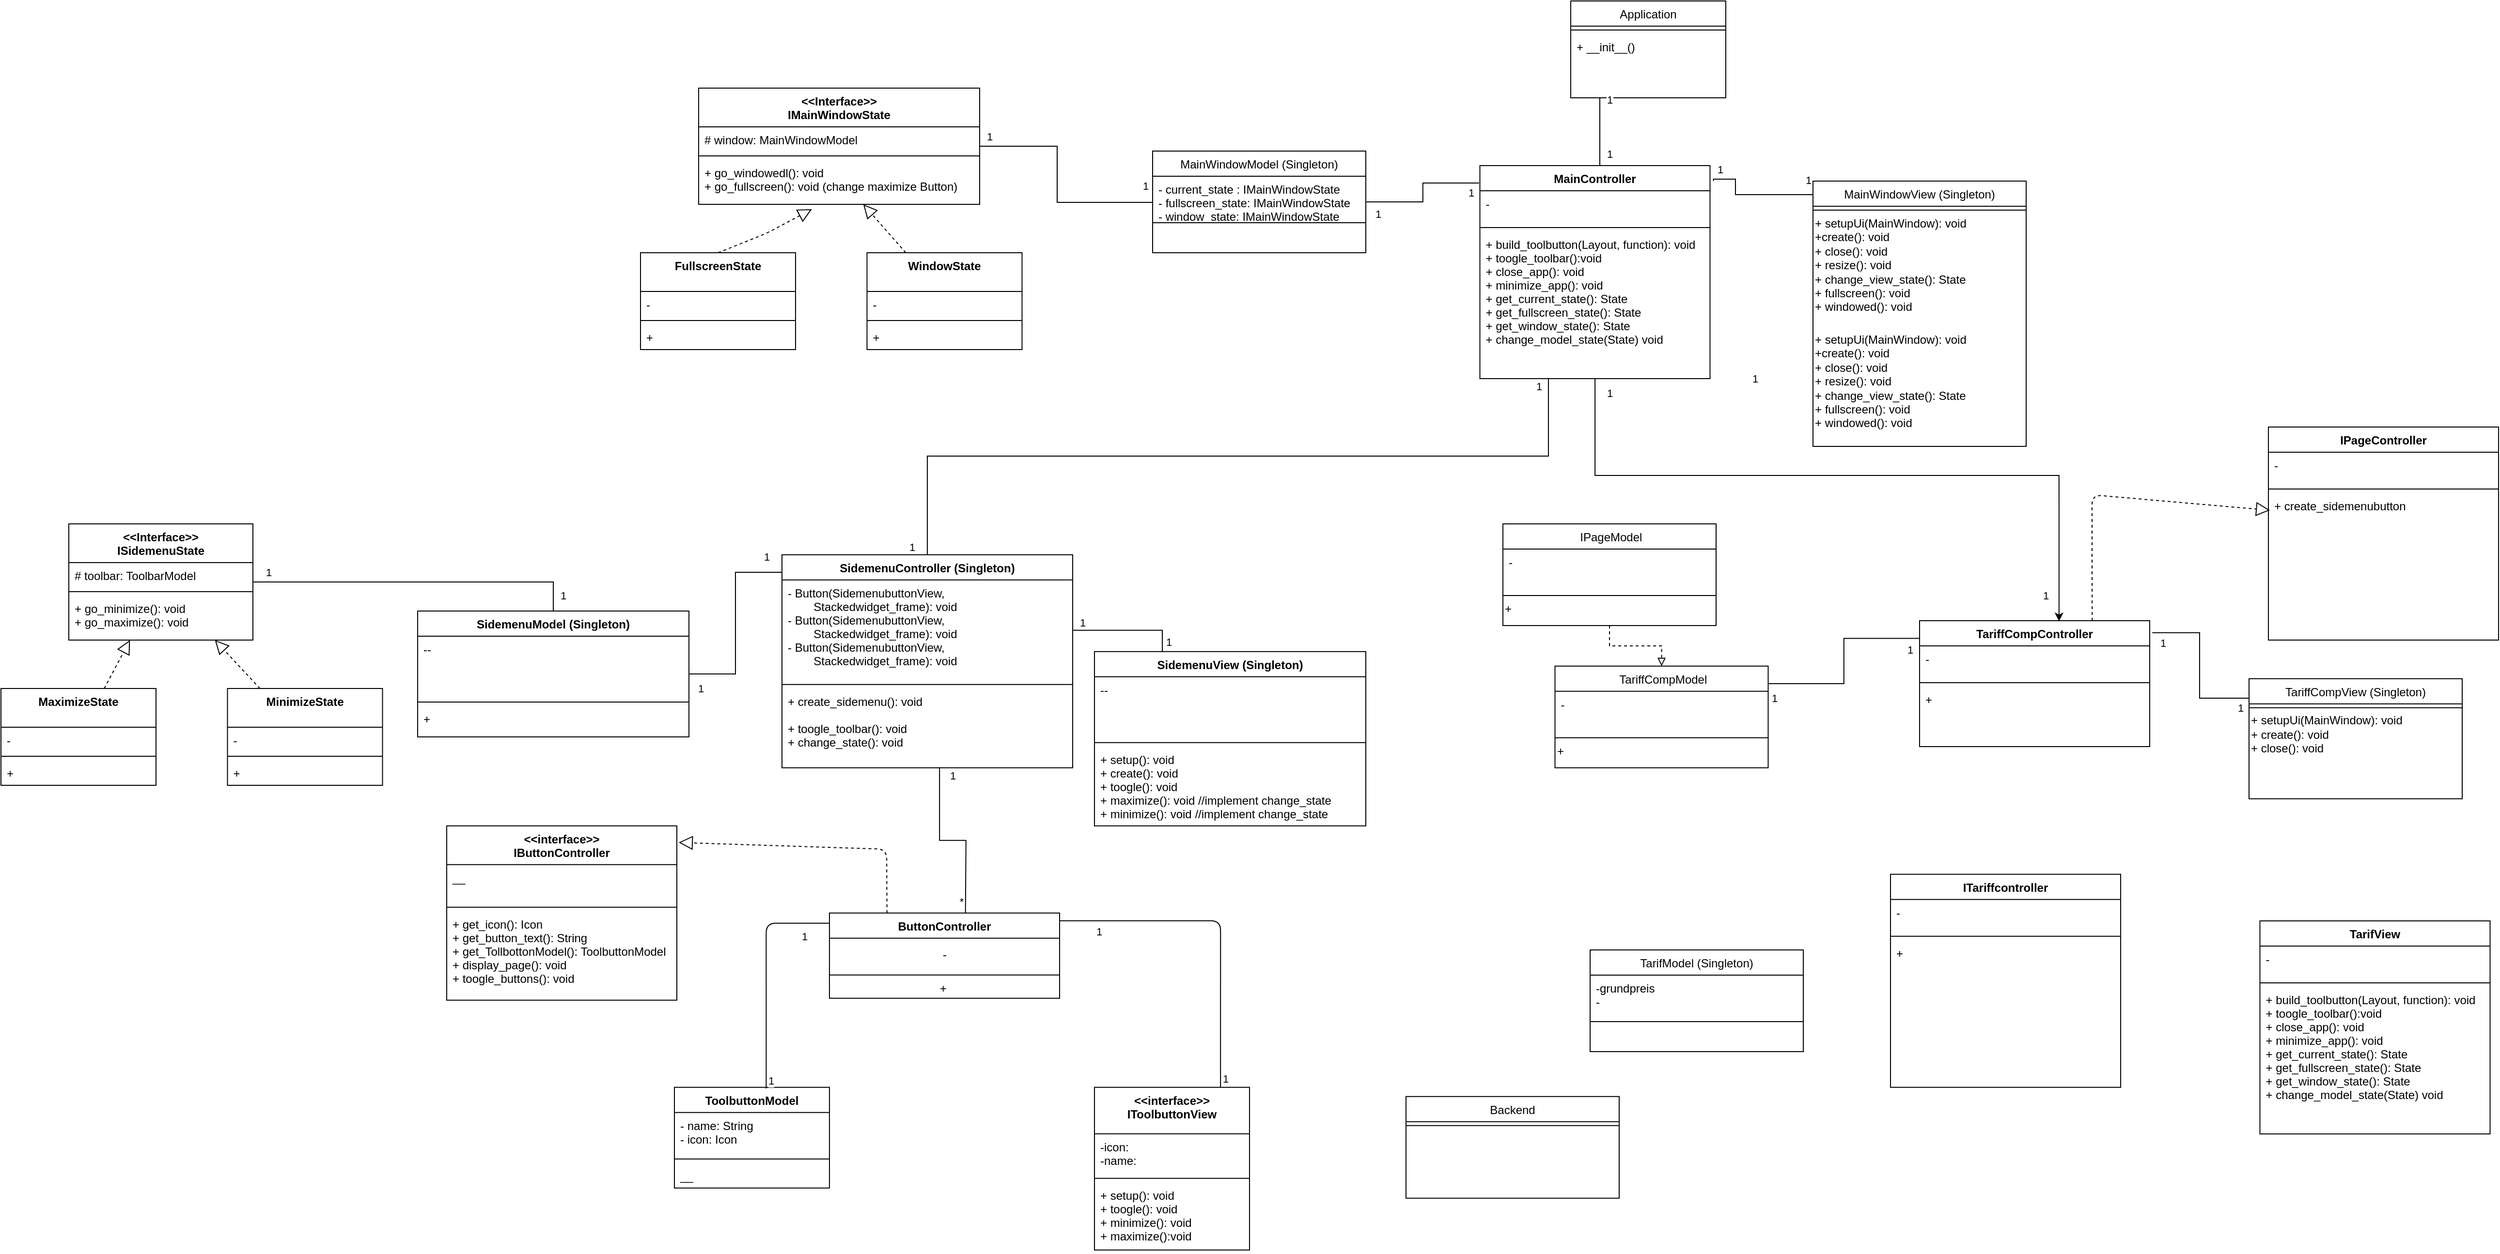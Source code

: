 <mxfile version="15.8.8" type="device"><diagram id="C5RBs43oDa-KdzZeNtuy" name="Page-1"><mxGraphModel dx="2635" dy="526" grid="1" gridSize="10" guides="1" tooltips="1" connect="1" arrows="1" fold="1" page="1" pageScale="1" pageWidth="827" pageHeight="1169" math="0" shadow="0"><root><mxCell id="WIyWlLk6GJQsqaUBKTNV-0"/><mxCell id="WIyWlLk6GJQsqaUBKTNV-1" parent="WIyWlLk6GJQsqaUBKTNV-0"/><mxCell id="zkfFHV4jXpPFQw0GAbJ--0" value="Application" style="swimlane;fontStyle=0;align=center;verticalAlign=top;childLayout=stackLayout;horizontal=1;startSize=26;horizontalStack=0;resizeParent=1;resizeLast=0;collapsible=1;marginBottom=0;rounded=0;shadow=0;strokeWidth=1;" parent="WIyWlLk6GJQsqaUBKTNV-1" vertex="1"><mxGeometry x="280" y="10" width="160" height="100" as="geometry"><mxRectangle x="230" y="140" width="160" height="26" as="alternateBounds"/></mxGeometry></mxCell><mxCell id="zkfFHV4jXpPFQw0GAbJ--4" value="" style="line;html=1;strokeWidth=1;align=left;verticalAlign=middle;spacingTop=-1;spacingLeft=3;spacingRight=3;rotatable=0;labelPosition=right;points=[];portConstraint=eastwest;" parent="zkfFHV4jXpPFQw0GAbJ--0" vertex="1"><mxGeometry y="26" width="160" height="8" as="geometry"/></mxCell><mxCell id="zkfFHV4jXpPFQw0GAbJ--5" value="+ __init__()&#10;" style="text;align=left;verticalAlign=top;spacingLeft=4;spacingRight=4;overflow=hidden;rotatable=0;points=[[0,0.5],[1,0.5]];portConstraint=eastwest;" parent="zkfFHV4jXpPFQw0GAbJ--0" vertex="1"><mxGeometry y="34" width="160" height="66" as="geometry"/></mxCell><mxCell id="zkfFHV4jXpPFQw0GAbJ--17" value="MainWindowView (Singleton)" style="swimlane;fontStyle=0;align=center;verticalAlign=top;childLayout=stackLayout;horizontal=1;startSize=26;horizontalStack=0;resizeParent=1;resizeLast=0;collapsible=1;marginBottom=0;rounded=0;shadow=0;strokeWidth=1;" parent="WIyWlLk6GJQsqaUBKTNV-1" vertex="1"><mxGeometry x="530" y="196" width="220" height="274" as="geometry"><mxRectangle x="508" y="120" width="160" height="26" as="alternateBounds"/></mxGeometry></mxCell><mxCell id="AHmSFKqbJIY-U8-tehQ6-21" value="" style="line;strokeWidth=1;fillColor=none;align=left;verticalAlign=middle;spacingTop=-1;spacingLeft=3;spacingRight=3;rotatable=0;labelPosition=right;points=[];portConstraint=eastwest;" parent="zkfFHV4jXpPFQw0GAbJ--17" vertex="1"><mxGeometry y="26" width="220" height="8" as="geometry"/></mxCell><mxCell id="AHmSFKqbJIY-U8-tehQ6-22" value="&lt;span&gt;+ setupUi(MainWindow): void&lt;br&gt;&lt;/span&gt;+create(): void&lt;br style=&quot;padding: 0px ; margin: 0px&quot;&gt;&lt;span&gt;+ close(): void&lt;br&gt;&lt;/span&gt;+ resize(): void&lt;br&gt;+ change_view_state(): State&lt;br style=&quot;padding: 0px ; margin: 0px&quot;&gt;&lt;span&gt;+ fullscreen(): void&lt;/span&gt;&lt;br style=&quot;padding: 0px ; margin: 0px&quot;&gt;&lt;span&gt;+ windowed(): void&lt;/span&gt;&lt;span&gt;&lt;br&gt;&lt;/span&gt;&lt;span&gt;&amp;nbsp;&lt;/span&gt;&lt;span&gt;&lt;br&gt;&lt;/span&gt;" style="text;html=1;align=left;verticalAlign=middle;resizable=0;points=[];autosize=1;" parent="zkfFHV4jXpPFQw0GAbJ--17" vertex="1"><mxGeometry y="34" width="220" height="120" as="geometry"/></mxCell><mxCell id="JC3Dhfa72rqz0tzVWgrO-1" value="&lt;span&gt;+ setupUi(MainWindow): void&lt;br&gt;&lt;/span&gt;+create(): void&lt;br style=&quot;padding: 0px ; margin: 0px&quot;&gt;&lt;span&gt;+ close(): void&lt;br&gt;&lt;/span&gt;+ resize(): void&lt;br&gt;+ change_view_state(): State&lt;br style=&quot;padding: 0px ; margin: 0px&quot;&gt;&lt;span&gt;+ fullscreen(): void&lt;/span&gt;&lt;br style=&quot;padding: 0px ; margin: 0px&quot;&gt;&lt;span&gt;+ windowed(): void&lt;/span&gt;&lt;span&gt;&lt;br&gt;&lt;/span&gt;&lt;span&gt;&amp;nbsp;&lt;/span&gt;&lt;span&gt;&lt;br&gt;&lt;/span&gt;" style="text;html=1;align=left;verticalAlign=middle;resizable=0;points=[];autosize=1;" parent="zkfFHV4jXpPFQw0GAbJ--17" vertex="1"><mxGeometry y="154" width="220" height="120" as="geometry"/></mxCell><mxCell id="AHmSFKqbJIY-U8-tehQ6-0" value="&lt;&lt;interface&gt;&gt;&#10;IToolbuttonView" style="swimlane;fontStyle=1;align=center;verticalAlign=top;childLayout=stackLayout;horizontal=1;startSize=48;horizontalStack=0;resizeParent=1;resizeParentMax=0;resizeLast=0;collapsible=1;marginBottom=0;" parent="WIyWlLk6GJQsqaUBKTNV-1" vertex="1"><mxGeometry x="-211.5" y="1131.92" width="160" height="168" as="geometry"/></mxCell><mxCell id="AHmSFKqbJIY-U8-tehQ6-1" value="-icon:&#10;-name:&#10;" style="text;strokeColor=none;fillColor=none;align=left;verticalAlign=top;spacingLeft=4;spacingRight=4;overflow=hidden;rotatable=0;points=[[0,0.5],[1,0.5]];portConstraint=eastwest;" parent="AHmSFKqbJIY-U8-tehQ6-0" vertex="1"><mxGeometry y="48" width="160" height="42" as="geometry"/></mxCell><mxCell id="AHmSFKqbJIY-U8-tehQ6-2" value="" style="line;strokeWidth=1;fillColor=none;align=left;verticalAlign=middle;spacingTop=-1;spacingLeft=3;spacingRight=3;rotatable=0;labelPosition=right;points=[];portConstraint=eastwest;" parent="AHmSFKqbJIY-U8-tehQ6-0" vertex="1"><mxGeometry y="90" width="160" height="8" as="geometry"/></mxCell><mxCell id="AHmSFKqbJIY-U8-tehQ6-3" value="+ setup(): void&#10;+ toogle(): void&#10;+ minimize(): void&#10;+ maximize():void" style="text;strokeColor=none;fillColor=none;align=left;verticalAlign=top;spacingLeft=4;spacingRight=4;overflow=hidden;rotatable=0;points=[[0,0.5],[1,0.5]];portConstraint=eastwest;" parent="AHmSFKqbJIY-U8-tehQ6-0" vertex="1"><mxGeometry y="98" width="160" height="70" as="geometry"/></mxCell><mxCell id="AHmSFKqbJIY-U8-tehQ6-7" value="ToolbuttonModel" style="swimlane;fontStyle=1;align=center;verticalAlign=top;childLayout=stackLayout;horizontal=1;startSize=26;horizontalStack=0;resizeParent=1;resizeParentMax=0;resizeLast=0;collapsible=1;marginBottom=0;" parent="WIyWlLk6GJQsqaUBKTNV-1" vertex="1"><mxGeometry x="-645" y="1131.92" width="160" height="104" as="geometry"/></mxCell><mxCell id="AHmSFKqbJIY-U8-tehQ6-8" value="- name: String&#10;- icon: Icon" style="text;strokeColor=none;fillColor=none;align=left;verticalAlign=top;spacingLeft=4;spacingRight=4;overflow=hidden;rotatable=0;points=[[0,0.5],[1,0.5]];portConstraint=eastwest;" parent="AHmSFKqbJIY-U8-tehQ6-7" vertex="1"><mxGeometry y="26" width="160" height="44" as="geometry"/></mxCell><mxCell id="AHmSFKqbJIY-U8-tehQ6-9" value="" style="line;strokeWidth=1;fillColor=none;align=left;verticalAlign=middle;spacingTop=-1;spacingLeft=3;spacingRight=3;rotatable=0;labelPosition=right;points=[];portConstraint=eastwest;" parent="AHmSFKqbJIY-U8-tehQ6-7" vertex="1"><mxGeometry y="70" width="160" height="8" as="geometry"/></mxCell><mxCell id="AHmSFKqbJIY-U8-tehQ6-10" value="__" style="text;strokeColor=none;fillColor=none;align=left;verticalAlign=top;spacingLeft=4;spacingRight=4;overflow=hidden;rotatable=0;points=[[0,0.5],[1,0.5]];portConstraint=eastwest;" parent="AHmSFKqbJIY-U8-tehQ6-7" vertex="1"><mxGeometry y="78" width="160" height="26" as="geometry"/></mxCell><mxCell id="veGrpkfACI4aYmlf4r9s-16" style="edgeStyle=orthogonalEdgeStyle;rounded=0;orthogonalLoop=1;jettySize=auto;html=1;endArrow=none;endFill=0;exitX=1.015;exitY=0.072;exitDx=0;exitDy=0;exitPerimeter=0;" parent="WIyWlLk6GJQsqaUBKTNV-1" source="AHmSFKqbJIY-U8-tehQ6-11" target="zkfFHV4jXpPFQw0GAbJ--17" edge="1"><mxGeometry relative="1" as="geometry"><Array as="points"><mxPoint x="450" y="194"/><mxPoint x="450" y="210"/></Array></mxGeometry></mxCell><mxCell id="veGrpkfACI4aYmlf4r9s-17" value="1" style="edgeLabel;html=1;align=center;verticalAlign=middle;resizable=0;points=[];" parent="veGrpkfACI4aYmlf4r9s-16" vertex="1" connectable="0"><mxGeometry x="-0.864" y="2" relative="1" as="geometry"><mxPoint y="-8" as="offset"/></mxGeometry></mxCell><mxCell id="veGrpkfACI4aYmlf4r9s-18" value="1" style="edgeLabel;html=1;align=center;verticalAlign=middle;resizable=0;points=[];" parent="veGrpkfACI4aYmlf4r9s-16" vertex="1" connectable="0"><mxGeometry x="0.907" y="1" relative="1" as="geometry"><mxPoint y="-14" as="offset"/></mxGeometry></mxCell><mxCell id="veGrpkfACI4aYmlf4r9s-19" style="edgeStyle=orthogonalEdgeStyle;rounded=0;orthogonalLoop=1;jettySize=auto;html=1;entryX=0.25;entryY=1;entryDx=0;entryDy=0;endArrow=none;endFill=0;" parent="WIyWlLk6GJQsqaUBKTNV-1" source="AHmSFKqbJIY-U8-tehQ6-11" target="zkfFHV4jXpPFQw0GAbJ--0" edge="1"><mxGeometry relative="1" as="geometry"><Array as="points"><mxPoint x="310" y="170"/><mxPoint x="310" y="170"/></Array></mxGeometry></mxCell><mxCell id="veGrpkfACI4aYmlf4r9s-20" value="1" style="edgeLabel;html=1;align=center;verticalAlign=middle;resizable=0;points=[];" parent="veGrpkfACI4aYmlf4r9s-19" vertex="1" connectable="0"><mxGeometry x="-0.692" y="-1" relative="1" as="geometry"><mxPoint x="9" as="offset"/></mxGeometry></mxCell><mxCell id="veGrpkfACI4aYmlf4r9s-21" value="1" style="edgeLabel;html=1;align=center;verticalAlign=middle;resizable=0;points=[];" parent="veGrpkfACI4aYmlf4r9s-19" vertex="1" connectable="0"><mxGeometry x="0.708" relative="1" as="geometry"><mxPoint x="10" as="offset"/></mxGeometry></mxCell><mxCell id="AHmSFKqbJIY-U8-tehQ6-11" value="MainController" style="swimlane;fontStyle=1;align=center;verticalAlign=top;childLayout=stackLayout;horizontal=1;startSize=26;horizontalStack=0;resizeParent=1;resizeParentMax=0;resizeLast=0;collapsible=1;marginBottom=0;" parent="WIyWlLk6GJQsqaUBKTNV-1" vertex="1"><mxGeometry x="186.25" y="180" width="237.5" height="220" as="geometry"/></mxCell><mxCell id="AHmSFKqbJIY-U8-tehQ6-12" value="-" style="text;strokeColor=none;fillColor=none;align=left;verticalAlign=top;spacingLeft=4;spacingRight=4;overflow=hidden;rotatable=0;points=[[0,0.5],[1,0.5]];portConstraint=eastwest;" parent="AHmSFKqbJIY-U8-tehQ6-11" vertex="1"><mxGeometry y="26" width="237.5" height="34" as="geometry"/></mxCell><mxCell id="AHmSFKqbJIY-U8-tehQ6-13" value="" style="line;strokeWidth=1;fillColor=none;align=left;verticalAlign=middle;spacingTop=-1;spacingLeft=3;spacingRight=3;rotatable=0;labelPosition=right;points=[];portConstraint=eastwest;" parent="AHmSFKqbJIY-U8-tehQ6-11" vertex="1"><mxGeometry y="60" width="237.5" height="8" as="geometry"/></mxCell><mxCell id="AHmSFKqbJIY-U8-tehQ6-14" value="+ build_toolbutton(Layout, function): void&#10;+ toogle_toolbar():void&#10;+ close_app(): void&#10;+ minimize_app(): void&#10;+ get_current_state(): State&#10;+ get_fullscreen_state(): State&#10;+ get_window_state(): State&#10;+ change_model_state(State) void&#10;&#10;&#10;" style="text;strokeColor=none;fillColor=none;align=left;verticalAlign=top;spacingLeft=4;spacingRight=4;overflow=hidden;rotatable=0;points=[[0,0.5],[1,0.5]];portConstraint=eastwest;labelBackgroundColor=#ffffff;" parent="AHmSFKqbJIY-U8-tehQ6-11" vertex="1"><mxGeometry y="68" width="237.5" height="152" as="geometry"/></mxCell><mxCell id="veGrpkfACI4aYmlf4r9s-13" style="edgeStyle=orthogonalEdgeStyle;rounded=0;orthogonalLoop=1;jettySize=auto;html=1;endArrow=none;endFill=0;exitX=0.5;exitY=0;exitDx=0;exitDy=0;" parent="WIyWlLk6GJQsqaUBKTNV-1" source="WqvGB_f6O1uu-gj7ac-h-0" target="AHmSFKqbJIY-U8-tehQ6-11" edge="1"><mxGeometry relative="1" as="geometry"><mxPoint x="-310" y="398" as="sourcePoint"/><mxPoint x="240" y="361" as="targetPoint"/><Array as="points"><mxPoint x="-384" y="480"/><mxPoint x="257" y="480"/></Array></mxGeometry></mxCell><mxCell id="veGrpkfACI4aYmlf4r9s-14" value="1" style="edgeLabel;html=1;align=center;verticalAlign=middle;resizable=0;points=[];" parent="veGrpkfACI4aYmlf4r9s-13" vertex="1" connectable="0"><mxGeometry x="0.931" y="4" relative="1" as="geometry"><mxPoint x="-6" y="-20.32" as="offset"/></mxGeometry></mxCell><mxCell id="veGrpkfACI4aYmlf4r9s-15" value="1" style="edgeLabel;html=1;align=center;verticalAlign=middle;resizable=0;points=[];" parent="veGrpkfACI4aYmlf4r9s-13" vertex="1" connectable="0"><mxGeometry x="-0.925" y="3" relative="1" as="geometry"><mxPoint x="-13" y="22.56" as="offset"/></mxGeometry></mxCell><mxCell id="WqvGB_f6O1uu-gj7ac-h-0" value="SidemenuController (Singleton)" style="swimlane;fontStyle=1;align=center;verticalAlign=top;childLayout=stackLayout;horizontal=1;startSize=26;horizontalStack=0;resizeParent=1;resizeParentMax=0;resizeLast=0;collapsible=1;marginBottom=0;" parent="WIyWlLk6GJQsqaUBKTNV-1" vertex="1"><mxGeometry x="-534" y="581.92" width="300" height="220" as="geometry"/></mxCell><mxCell id="WqvGB_f6O1uu-gj7ac-h-1" value="- Button(SidemenubuttonView,&#10;        Stackedwidget_frame): void&#10;- Button(SidemenubuttonView,&#10;        Stackedwidget_frame): void&#10;- Button(SidemenubuttonView,&#10;        Stackedwidget_frame): void" style="text;strokeColor=none;fillColor=none;align=left;verticalAlign=top;spacingLeft=4;spacingRight=4;overflow=hidden;rotatable=0;points=[[0,0.5],[1,0.5]];portConstraint=eastwest;" parent="WqvGB_f6O1uu-gj7ac-h-0" vertex="1"><mxGeometry y="26" width="300" height="104" as="geometry"/></mxCell><mxCell id="WqvGB_f6O1uu-gj7ac-h-2" value="" style="line;strokeWidth=1;fillColor=none;align=left;verticalAlign=middle;spacingTop=-1;spacingLeft=3;spacingRight=3;rotatable=0;labelPosition=right;points=[];portConstraint=eastwest;" parent="WqvGB_f6O1uu-gj7ac-h-0" vertex="1"><mxGeometry y="130" width="300" height="8" as="geometry"/></mxCell><mxCell id="WqvGB_f6O1uu-gj7ac-h-3" value="+ create_sidemenu(): void&#10;&#10;+ toogle_toolbar(): void&#10;+ change_state(): void&#10;&#10;&#10;" style="text;strokeColor=none;fillColor=none;align=left;verticalAlign=top;spacingLeft=4;spacingRight=4;overflow=hidden;rotatable=0;points=[[0,0.5],[1,0.5]];portConstraint=eastwest;" parent="WqvGB_f6O1uu-gj7ac-h-0" vertex="1"><mxGeometry y="138" width="300" height="82" as="geometry"/></mxCell><mxCell id="WqvGB_f6O1uu-gj7ac-h-27" style="edgeStyle=orthogonalEdgeStyle;rounded=0;orthogonalLoop=1;jettySize=auto;html=1;entryX=0.542;entryY=0.993;entryDx=0;entryDy=0;entryPerimeter=0;endArrow=none;endFill=0;" parent="WIyWlLk6GJQsqaUBKTNV-1" target="WqvGB_f6O1uu-gj7ac-h-3" edge="1"><mxGeometry relative="1" as="geometry"><mxPoint x="-344.65" y="951.92" as="sourcePoint"/><mxPoint x="-348.0" y="761.92" as="targetPoint"/></mxGeometry></mxCell><mxCell id="veGrpkfACI4aYmlf4r9s-4" value="*" style="edgeLabel;html=1;align=center;verticalAlign=middle;resizable=0;points=[];" parent="WqvGB_f6O1uu-gj7ac-h-27" vertex="1" connectable="0"><mxGeometry x="-0.833" y="4" relative="1" as="geometry"><mxPoint x="-1" y="3" as="offset"/></mxGeometry></mxCell><mxCell id="veGrpkfACI4aYmlf4r9s-6" value="1" style="edgeLabel;html=1;align=center;verticalAlign=middle;resizable=0;points=[];" parent="WqvGB_f6O1uu-gj7ac-h-27" vertex="1" connectable="0"><mxGeometry x="0.929" relative="1" as="geometry"><mxPoint x="13" y="1.82" as="offset"/></mxGeometry></mxCell><mxCell id="WqvGB_f6O1uu-gj7ac-h-4" value="ButtonController" style="swimlane;fontStyle=1;align=center;verticalAlign=top;childLayout=stackLayout;horizontal=1;startSize=26;horizontalStack=0;resizeParent=1;resizeParentMax=0;resizeLast=0;collapsible=1;marginBottom=0;" parent="WIyWlLk6GJQsqaUBKTNV-1" vertex="1"><mxGeometry x="-485" y="951.92" width="237.5" height="88" as="geometry"/></mxCell><mxCell id="veGrpkfACI4aYmlf4r9s-9" value="-" style="text;html=1;strokeColor=none;fillColor=none;align=center;verticalAlign=middle;whiteSpace=wrap;rounded=0;" parent="WqvGB_f6O1uu-gj7ac-h-4" vertex="1"><mxGeometry y="26" width="237.5" height="34" as="geometry"/></mxCell><mxCell id="veGrpkfACI4aYmlf4r9s-8" value="" style="line;strokeWidth=1;fillColor=none;align=left;verticalAlign=middle;spacingTop=-1;spacingLeft=3;spacingRight=3;rotatable=0;labelPosition=right;points=[];portConstraint=eastwest;" parent="WqvGB_f6O1uu-gj7ac-h-4" vertex="1"><mxGeometry y="60" width="237.5" height="8" as="geometry"/></mxCell><mxCell id="veGrpkfACI4aYmlf4r9s-10" value="+&amp;nbsp;" style="text;html=1;strokeColor=none;fillColor=none;align=center;verticalAlign=middle;whiteSpace=wrap;rounded=0;" parent="WqvGB_f6O1uu-gj7ac-h-4" vertex="1"><mxGeometry y="68" width="237.5" height="20" as="geometry"/></mxCell><mxCell id="WqvGB_f6O1uu-gj7ac-h-9" value="" style="endArrow=none;endFill=0;html=1;edgeStyle=orthogonalEdgeStyle;align=left;verticalAlign=top;exitX=0.592;exitY=0.012;exitDx=0;exitDy=0;entryX=0.002;entryY=0.119;entryDx=0;entryDy=0;entryPerimeter=0;exitPerimeter=0;" parent="WIyWlLk6GJQsqaUBKTNV-1" source="AHmSFKqbJIY-U8-tehQ6-7" target="WqvGB_f6O1uu-gj7ac-h-4" edge="1"><mxGeometry x="-1" relative="1" as="geometry"><mxPoint x="-687.5" y="1096.92" as="sourcePoint"/><mxPoint x="-500" y="1090.92" as="targetPoint"/></mxGeometry></mxCell><mxCell id="WqvGB_f6O1uu-gj7ac-h-10" value="1" style="edgeLabel;resizable=0;html=1;align=left;verticalAlign=bottom;" parent="WqvGB_f6O1uu-gj7ac-h-9" connectable="0" vertex="1"><mxGeometry x="-1" relative="1" as="geometry"/></mxCell><mxCell id="WqvGB_f6O1uu-gj7ac-h-11" value="1" style="edgeLabel;html=1;align=center;verticalAlign=middle;resizable=0;points=[];" parent="WqvGB_f6O1uu-gj7ac-h-9" vertex="1" connectable="0"><mxGeometry x="0.404" y="-1" relative="1" as="geometry"><mxPoint x="37.93" y="8.75" as="offset"/></mxGeometry></mxCell><mxCell id="WqvGB_f6O1uu-gj7ac-h-13" value="" style="endArrow=none;endFill=0;html=1;edgeStyle=orthogonalEdgeStyle;align=left;verticalAlign=top;exitX=0.813;exitY=0;exitDx=0;exitDy=0;entryX=1.002;entryY=0.091;entryDx=0;entryDy=0;entryPerimeter=0;exitPerimeter=0;" parent="WIyWlLk6GJQsqaUBKTNV-1" source="AHmSFKqbJIY-U8-tehQ6-0" target="WqvGB_f6O1uu-gj7ac-h-4" edge="1"><mxGeometry x="-1" relative="1" as="geometry"><mxPoint x="-540.28" y="1188.952" as="sourcePoint"/><mxPoint x="-474.525" y="917.34" as="targetPoint"/></mxGeometry></mxCell><mxCell id="WqvGB_f6O1uu-gj7ac-h-14" value="1" style="edgeLabel;resizable=0;html=1;align=left;verticalAlign=bottom;" parent="WqvGB_f6O1uu-gj7ac-h-13" connectable="0" vertex="1"><mxGeometry x="-1" relative="1" as="geometry"/></mxCell><mxCell id="WqvGB_f6O1uu-gj7ac-h-15" value="1" style="edgeLabel;html=1;align=center;verticalAlign=middle;resizable=0;points=[];" parent="WqvGB_f6O1uu-gj7ac-h-13" vertex="1" connectable="0"><mxGeometry x="0.404" y="-1" relative="1" as="geometry"><mxPoint x="-60.5" y="12" as="offset"/></mxGeometry></mxCell><mxCell id="WqvGB_f6O1uu-gj7ac-h-16" value="SidemenuView (Singleton)" style="swimlane;fontStyle=1;align=center;verticalAlign=top;childLayout=stackLayout;horizontal=1;startSize=26;horizontalStack=0;resizeParent=1;resizeParentMax=0;resizeLast=0;collapsible=1;marginBottom=0;" parent="WIyWlLk6GJQsqaUBKTNV-1" vertex="1"><mxGeometry x="-211.5" y="681.92" width="280" height="180" as="geometry"/></mxCell><mxCell id="WqvGB_f6O1uu-gj7ac-h-17" value="--&#10;" style="text;strokeColor=none;fillColor=none;align=left;verticalAlign=top;spacingLeft=4;spacingRight=4;overflow=hidden;rotatable=0;points=[[0,0.5],[1,0.5]];portConstraint=eastwest;" parent="WqvGB_f6O1uu-gj7ac-h-16" vertex="1"><mxGeometry y="26" width="280" height="64" as="geometry"/></mxCell><mxCell id="WqvGB_f6O1uu-gj7ac-h-18" value="" style="line;strokeWidth=1;fillColor=none;align=left;verticalAlign=middle;spacingTop=-1;spacingLeft=3;spacingRight=3;rotatable=0;labelPosition=right;points=[];portConstraint=eastwest;" parent="WqvGB_f6O1uu-gj7ac-h-16" vertex="1"><mxGeometry y="90" width="280" height="8" as="geometry"/></mxCell><mxCell id="WqvGB_f6O1uu-gj7ac-h-19" value="+ setup(): void&#10;+ create(): void&#10;+ toogle(): void&#10;+ maximize(): void //implement change_state&#10;+ minimize(): void //implement change_state" style="text;strokeColor=none;fillColor=none;align=left;verticalAlign=top;spacingLeft=4;spacingRight=4;overflow=hidden;rotatable=0;points=[[0,0.5],[1,0.5]];portConstraint=eastwest;" parent="WqvGB_f6O1uu-gj7ac-h-16" vertex="1"><mxGeometry y="98" width="280" height="82" as="geometry"/></mxCell><mxCell id="WqvGB_f6O1uu-gj7ac-h-21" value="&lt;&lt;interface&gt;&gt;&#10;IButtonController" style="swimlane;fontStyle=1;align=center;verticalAlign=top;childLayout=stackLayout;horizontal=1;startSize=40;horizontalStack=0;resizeParent=1;resizeParentMax=0;resizeLast=0;collapsible=1;marginBottom=0;" parent="WIyWlLk6GJQsqaUBKTNV-1" vertex="1"><mxGeometry x="-880" y="861.92" width="237.5" height="180" as="geometry"/></mxCell><mxCell id="WqvGB_f6O1uu-gj7ac-h-22" value="__" style="text;strokeColor=none;fillColor=none;align=left;verticalAlign=top;spacingLeft=4;spacingRight=4;overflow=hidden;rotatable=0;points=[[0,0.5],[1,0.5]];portConstraint=eastwest;" parent="WqvGB_f6O1uu-gj7ac-h-21" vertex="1"><mxGeometry y="40" width="237.5" height="40" as="geometry"/></mxCell><mxCell id="WqvGB_f6O1uu-gj7ac-h-23" value="" style="line;strokeWidth=1;fillColor=none;align=left;verticalAlign=middle;spacingTop=-1;spacingLeft=3;spacingRight=3;rotatable=0;labelPosition=right;points=[];portConstraint=eastwest;" parent="WqvGB_f6O1uu-gj7ac-h-21" vertex="1"><mxGeometry y="80" width="237.5" height="8" as="geometry"/></mxCell><mxCell id="WqvGB_f6O1uu-gj7ac-h-24" value="+ get_icon(): Icon&#10;+ get_button_text(): String&#10;+ get_TollbottonModel(): ToolbuttonModel&#10;+ display_page(): void&#10;+ toogle_buttons(): void&#10;" style="text;strokeColor=none;fillColor=none;align=left;verticalAlign=top;spacingLeft=4;spacingRight=4;overflow=hidden;rotatable=0;points=[[0,0.5],[1,0.5]];portConstraint=eastwest;" parent="WqvGB_f6O1uu-gj7ac-h-21" vertex="1"><mxGeometry y="88" width="237.5" height="92" as="geometry"/></mxCell><mxCell id="WqvGB_f6O1uu-gj7ac-h-26" style="edgeStyle=orthogonalEdgeStyle;rounded=0;orthogonalLoop=1;jettySize=auto;html=1;entryX=0.25;entryY=0;entryDx=0;entryDy=0;endArrow=none;endFill=0;" parent="WIyWlLk6GJQsqaUBKTNV-1" source="WqvGB_f6O1uu-gj7ac-h-1" target="WqvGB_f6O1uu-gj7ac-h-16" edge="1"><mxGeometry relative="1" as="geometry"/></mxCell><mxCell id="veGrpkfACI4aYmlf4r9s-11" value="1" style="edgeLabel;html=1;align=center;verticalAlign=middle;resizable=0;points=[];" parent="WqvGB_f6O1uu-gj7ac-h-26" vertex="1" connectable="0"><mxGeometry x="-0.836" y="3" relative="1" as="geometry"><mxPoint y="-5" as="offset"/></mxGeometry></mxCell><mxCell id="veGrpkfACI4aYmlf4r9s-12" value="1" style="edgeLabel;html=1;align=center;verticalAlign=middle;resizable=0;points=[];" parent="WqvGB_f6O1uu-gj7ac-h-26" vertex="1" connectable="0"><mxGeometry x="0.827" y="-3" relative="1" as="geometry"><mxPoint x="9.5" as="offset"/></mxGeometry></mxCell><mxCell id="veGrpkfACI4aYmlf4r9s-39" style="edgeStyle=orthogonalEdgeStyle;rounded=0;orthogonalLoop=1;jettySize=auto;html=1;endArrow=none;endFill=0;entryX=-0.004;entryY=0.082;entryDx=0;entryDy=0;entryPerimeter=0;" parent="WIyWlLk6GJQsqaUBKTNV-1" source="veGrpkfACI4aYmlf4r9s-22" target="AHmSFKqbJIY-U8-tehQ6-11" edge="1"><mxGeometry relative="1" as="geometry"/></mxCell><mxCell id="veGrpkfACI4aYmlf4r9s-90" value="1" style="edgeLabel;html=1;align=center;verticalAlign=middle;resizable=0;points=[];" parent="veGrpkfACI4aYmlf4r9s-39" vertex="1" connectable="0"><mxGeometry x="-0.815" y="-1" relative="1" as="geometry"><mxPoint y="11.48" as="offset"/></mxGeometry></mxCell><mxCell id="veGrpkfACI4aYmlf4r9s-91" value="1" style="edgeLabel;html=1;align=center;verticalAlign=middle;resizable=0;points=[];" parent="veGrpkfACI4aYmlf4r9s-39" vertex="1" connectable="0"><mxGeometry x="0.872" y="-1" relative="1" as="geometry"><mxPoint y="9" as="offset"/></mxGeometry></mxCell><mxCell id="veGrpkfACI4aYmlf4r9s-22" value="MainWindowModel (Singleton)" style="swimlane;fontStyle=0;align=center;verticalAlign=top;childLayout=stackLayout;horizontal=1;startSize=26;horizontalStack=0;resizeParent=1;resizeLast=0;collapsible=1;marginBottom=0;rounded=0;shadow=0;strokeWidth=1;" parent="WIyWlLk6GJQsqaUBKTNV-1" vertex="1"><mxGeometry x="-151.5" y="165" width="220" height="105" as="geometry"><mxRectangle x="508" y="120" width="160" height="26" as="alternateBounds"/></mxGeometry></mxCell><mxCell id="veGrpkfACI4aYmlf4r9s-23" value="- current_state : IMainWindowState&#10;- fullscreen_state: IMainWindowState&#10;- window_state: IMainWindowState&#10;" style="text;align=left;verticalAlign=top;spacingLeft=4;spacingRight=4;overflow=hidden;rotatable=0;points=[[0,0.5],[1,0.5]];portConstraint=eastwest;" parent="veGrpkfACI4aYmlf4r9s-22" vertex="1"><mxGeometry y="26" width="220" height="44" as="geometry"/></mxCell><mxCell id="veGrpkfACI4aYmlf4r9s-24" value="" style="line;strokeWidth=1;fillColor=none;align=left;verticalAlign=middle;spacingTop=-1;spacingLeft=3;spacingRight=3;rotatable=0;labelPosition=right;points=[];portConstraint=eastwest;" parent="veGrpkfACI4aYmlf4r9s-22" vertex="1"><mxGeometry y="70" width="220" height="8" as="geometry"/></mxCell><mxCell id="veGrpkfACI4aYmlf4r9s-25" value="&lt;span&gt;&lt;br&gt;&lt;/span&gt;" style="text;html=1;align=left;verticalAlign=middle;resizable=0;points=[];autosize=1;" parent="veGrpkfACI4aYmlf4r9s-22" vertex="1"><mxGeometry y="78" width="220" height="20" as="geometry"/></mxCell><mxCell id="veGrpkfACI4aYmlf4r9s-40" style="edgeStyle=orthogonalEdgeStyle;rounded=0;orthogonalLoop=1;jettySize=auto;html=1;endArrow=none;endFill=0;" parent="WIyWlLk6GJQsqaUBKTNV-1" source="veGrpkfACI4aYmlf4r9s-26" target="veGrpkfACI4aYmlf4r9s-22" edge="1"><mxGeometry relative="1" as="geometry"><Array as="points"><mxPoint x="-250" y="160"/><mxPoint x="-250" y="218"/></Array></mxGeometry></mxCell><mxCell id="veGrpkfACI4aYmlf4r9s-44" value="1" style="edgeLabel;html=1;align=center;verticalAlign=middle;resizable=0;points=[];" parent="veGrpkfACI4aYmlf4r9s-40" vertex="1" connectable="0"><mxGeometry x="0.871" y="2" relative="1" as="geometry"><mxPoint x="7.53" y="-15.53" as="offset"/></mxGeometry></mxCell><mxCell id="veGrpkfACI4aYmlf4r9s-45" value="1" style="edgeLabel;html=1;align=center;verticalAlign=middle;resizable=0;points=[];" parent="veGrpkfACI4aYmlf4r9s-40" vertex="1" connectable="0"><mxGeometry x="-0.907" y="3" relative="1" as="geometry"><mxPoint x="-1" y="-7" as="offset"/></mxGeometry></mxCell><mxCell id="veGrpkfACI4aYmlf4r9s-26" value="&lt;&lt;Interface&gt;&gt;&#10;IMainWindowState" style="swimlane;fontStyle=1;align=center;verticalAlign=top;childLayout=stackLayout;horizontal=1;startSize=40;horizontalStack=0;resizeParent=1;resizeParentMax=0;resizeLast=0;collapsible=1;marginBottom=0;" parent="WIyWlLk6GJQsqaUBKTNV-1" vertex="1"><mxGeometry x="-620" y="100" width="290" height="120" as="geometry"/></mxCell><mxCell id="veGrpkfACI4aYmlf4r9s-27" value="# window: MainWindowModel" style="text;strokeColor=none;fillColor=none;align=left;verticalAlign=top;spacingLeft=4;spacingRight=4;overflow=hidden;rotatable=0;points=[[0,0.5],[1,0.5]];portConstraint=eastwest;" parent="veGrpkfACI4aYmlf4r9s-26" vertex="1"><mxGeometry y="40" width="290" height="26" as="geometry"/></mxCell><mxCell id="veGrpkfACI4aYmlf4r9s-28" value="" style="line;strokeWidth=1;fillColor=none;align=left;verticalAlign=middle;spacingTop=-1;spacingLeft=3;spacingRight=3;rotatable=0;labelPosition=right;points=[];portConstraint=eastwest;" parent="veGrpkfACI4aYmlf4r9s-26" vertex="1"><mxGeometry y="66" width="290" height="8" as="geometry"/></mxCell><mxCell id="veGrpkfACI4aYmlf4r9s-29" value="+ go_windowedl(): void&#10;+ go_fullscreen(): void (change maximize Button)" style="text;strokeColor=none;fillColor=none;align=left;verticalAlign=top;spacingLeft=4;spacingRight=4;overflow=hidden;rotatable=0;points=[[0,0.5],[1,0.5]];portConstraint=eastwest;" parent="veGrpkfACI4aYmlf4r9s-26" vertex="1"><mxGeometry y="74" width="290" height="46" as="geometry"/></mxCell><mxCell id="veGrpkfACI4aYmlf4r9s-30" value="FullscreenState" style="swimlane;fontStyle=1;align=center;verticalAlign=top;childLayout=stackLayout;horizontal=1;startSize=40;horizontalStack=0;resizeParent=1;resizeParentMax=0;resizeLast=0;collapsible=1;marginBottom=0;" parent="WIyWlLk6GJQsqaUBKTNV-1" vertex="1"><mxGeometry x="-680" y="270" width="160" height="100" as="geometry"/></mxCell><mxCell id="veGrpkfACI4aYmlf4r9s-31" value="-" style="text;strokeColor=none;fillColor=none;align=left;verticalAlign=top;spacingLeft=4;spacingRight=4;overflow=hidden;rotatable=0;points=[[0,0.5],[1,0.5]];portConstraint=eastwest;" parent="veGrpkfACI4aYmlf4r9s-30" vertex="1"><mxGeometry y="40" width="160" height="26" as="geometry"/></mxCell><mxCell id="veGrpkfACI4aYmlf4r9s-32" value="" style="line;strokeWidth=1;fillColor=none;align=left;verticalAlign=middle;spacingTop=-1;spacingLeft=3;spacingRight=3;rotatable=0;labelPosition=right;points=[];portConstraint=eastwest;" parent="veGrpkfACI4aYmlf4r9s-30" vertex="1"><mxGeometry y="66" width="160" height="8" as="geometry"/></mxCell><mxCell id="veGrpkfACI4aYmlf4r9s-33" value="+" style="text;strokeColor=none;fillColor=none;align=left;verticalAlign=top;spacingLeft=4;spacingRight=4;overflow=hidden;rotatable=0;points=[[0,0.5],[1,0.5]];portConstraint=eastwest;" parent="veGrpkfACI4aYmlf4r9s-30" vertex="1"><mxGeometry y="74" width="160" height="26" as="geometry"/></mxCell><mxCell id="veGrpkfACI4aYmlf4r9s-34" value="WindowState" style="swimlane;fontStyle=1;align=center;verticalAlign=top;childLayout=stackLayout;horizontal=1;startSize=40;horizontalStack=0;resizeParent=1;resizeParentMax=0;resizeLast=0;collapsible=1;marginBottom=0;" parent="WIyWlLk6GJQsqaUBKTNV-1" vertex="1"><mxGeometry x="-446.25" y="270" width="160" height="100" as="geometry"/></mxCell><mxCell id="veGrpkfACI4aYmlf4r9s-35" value="-" style="text;strokeColor=none;fillColor=none;align=left;verticalAlign=top;spacingLeft=4;spacingRight=4;overflow=hidden;rotatable=0;points=[[0,0.5],[1,0.5]];portConstraint=eastwest;" parent="veGrpkfACI4aYmlf4r9s-34" vertex="1"><mxGeometry y="40" width="160" height="26" as="geometry"/></mxCell><mxCell id="veGrpkfACI4aYmlf4r9s-36" value="" style="line;strokeWidth=1;fillColor=none;align=left;verticalAlign=middle;spacingTop=-1;spacingLeft=3;spacingRight=3;rotatable=0;labelPosition=right;points=[];portConstraint=eastwest;" parent="veGrpkfACI4aYmlf4r9s-34" vertex="1"><mxGeometry y="66" width="160" height="8" as="geometry"/></mxCell><mxCell id="veGrpkfACI4aYmlf4r9s-37" value="+" style="text;strokeColor=none;fillColor=none;align=left;verticalAlign=top;spacingLeft=4;spacingRight=4;overflow=hidden;rotatable=0;points=[[0,0.5],[1,0.5]];portConstraint=eastwest;" parent="veGrpkfACI4aYmlf4r9s-34" vertex="1"><mxGeometry y="74" width="160" height="26" as="geometry"/></mxCell><mxCell id="veGrpkfACI4aYmlf4r9s-43" value="" style="endArrow=block;dashed=1;endFill=0;endSize=12;html=1;exitX=0.5;exitY=0;exitDx=0;exitDy=0;entryX=0.403;entryY=1.109;entryDx=0;entryDy=0;entryPerimeter=0;" parent="WIyWlLk6GJQsqaUBKTNV-1" source="veGrpkfACI4aYmlf4r9s-30" target="veGrpkfACI4aYmlf4r9s-29" edge="1"><mxGeometry width="160" relative="1" as="geometry"><mxPoint x="-436.5" y="240" as="sourcePoint"/><mxPoint x="-400.833" y="280" as="targetPoint"/><Array as="points"><mxPoint x="-550" y="250"/></Array></mxGeometry></mxCell><mxCell id="veGrpkfACI4aYmlf4r9s-86" style="edgeStyle=orthogonalEdgeStyle;rounded=0;orthogonalLoop=1;jettySize=auto;html=1;endArrow=none;endFill=0;" parent="WIyWlLk6GJQsqaUBKTNV-1" source="veGrpkfACI4aYmlf4r9s-46" target="WqvGB_f6O1uu-gj7ac-h-0" edge="1"><mxGeometry relative="1" as="geometry"><Array as="points"><mxPoint x="-582" y="705"/><mxPoint x="-582" y="600"/></Array></mxGeometry></mxCell><mxCell id="veGrpkfACI4aYmlf4r9s-87" value="1" style="edgeLabel;html=1;align=center;verticalAlign=middle;resizable=0;points=[];" parent="veGrpkfACI4aYmlf4r9s-86" vertex="1" connectable="0"><mxGeometry x="-0.881" relative="1" as="geometry"><mxPoint y="15" as="offset"/></mxGeometry></mxCell><mxCell id="veGrpkfACI4aYmlf4r9s-89" value="1" style="edgeLabel;html=1;align=center;verticalAlign=middle;resizable=0;points=[];" parent="veGrpkfACI4aYmlf4r9s-86" vertex="1" connectable="0"><mxGeometry x="0.827" relative="1" as="geometry"><mxPoint x="1.19" y="-16" as="offset"/></mxGeometry></mxCell><mxCell id="veGrpkfACI4aYmlf4r9s-46" value="SidemenuModel (Singleton)" style="swimlane;fontStyle=1;align=center;verticalAlign=top;childLayout=stackLayout;horizontal=1;startSize=26;horizontalStack=0;resizeParent=1;resizeParentMax=0;resizeLast=0;collapsible=1;marginBottom=0;" parent="WIyWlLk6GJQsqaUBKTNV-1" vertex="1"><mxGeometry x="-910" y="640" width="280" height="130" as="geometry"/></mxCell><mxCell id="veGrpkfACI4aYmlf4r9s-47" value="--&#10;" style="text;strokeColor=none;fillColor=none;align=left;verticalAlign=top;spacingLeft=4;spacingRight=4;overflow=hidden;rotatable=0;points=[[0,0.5],[1,0.5]];portConstraint=eastwest;" parent="veGrpkfACI4aYmlf4r9s-46" vertex="1"><mxGeometry y="26" width="280" height="64" as="geometry"/></mxCell><mxCell id="veGrpkfACI4aYmlf4r9s-48" value="" style="line;strokeWidth=1;fillColor=none;align=left;verticalAlign=middle;spacingTop=-1;spacingLeft=3;spacingRight=3;rotatable=0;labelPosition=right;points=[];portConstraint=eastwest;" parent="veGrpkfACI4aYmlf4r9s-46" vertex="1"><mxGeometry y="90" width="280" height="8" as="geometry"/></mxCell><mxCell id="veGrpkfACI4aYmlf4r9s-49" value="+" style="text;strokeColor=none;fillColor=none;align=left;verticalAlign=top;spacingLeft=4;spacingRight=4;overflow=hidden;rotatable=0;points=[[0,0.5],[1,0.5]];portConstraint=eastwest;" parent="veGrpkfACI4aYmlf4r9s-46" vertex="1"><mxGeometry y="98" width="280" height="32" as="geometry"/></mxCell><mxCell id="veGrpkfACI4aYmlf4r9s-69" value="1" style="edgeLabel;html=1;align=center;verticalAlign=middle;resizable=0;points=[];" parent="WIyWlLk6GJQsqaUBKTNV-1" vertex="1" connectable="0"><mxGeometry x="-1064.529" y="600" as="geometry"/></mxCell><mxCell id="veGrpkfACI4aYmlf4r9s-84" style="edgeStyle=orthogonalEdgeStyle;rounded=0;orthogonalLoop=1;jettySize=auto;html=1;endArrow=none;endFill=0;" parent="WIyWlLk6GJQsqaUBKTNV-1" source="veGrpkfACI4aYmlf4r9s-70" target="veGrpkfACI4aYmlf4r9s-46" edge="1"><mxGeometry relative="1" as="geometry"><Array as="points"><mxPoint x="-770" y="610"/></Array></mxGeometry></mxCell><mxCell id="veGrpkfACI4aYmlf4r9s-85" value="1" style="edgeLabel;html=1;align=center;verticalAlign=middle;resizable=0;points=[];" parent="veGrpkfACI4aYmlf4r9s-84" vertex="1" connectable="0"><mxGeometry x="0.958" relative="1" as="geometry"><mxPoint x="10" y="-8.94" as="offset"/></mxGeometry></mxCell><mxCell id="veGrpkfACI4aYmlf4r9s-70" value="&lt;&lt;Interface&gt;&gt;&#10;ISidemenuState" style="swimlane;fontStyle=1;align=center;verticalAlign=top;childLayout=stackLayout;horizontal=1;startSize=40;horizontalStack=0;resizeParent=1;resizeParentMax=0;resizeLast=0;collapsible=1;marginBottom=0;" parent="WIyWlLk6GJQsqaUBKTNV-1" vertex="1"><mxGeometry x="-1270" y="550" width="190" height="120" as="geometry"/></mxCell><mxCell id="veGrpkfACI4aYmlf4r9s-71" value="# toolbar: ToolbarModel" style="text;strokeColor=none;fillColor=none;align=left;verticalAlign=top;spacingLeft=4;spacingRight=4;overflow=hidden;rotatable=0;points=[[0,0.5],[1,0.5]];portConstraint=eastwest;" parent="veGrpkfACI4aYmlf4r9s-70" vertex="1"><mxGeometry y="40" width="190" height="26" as="geometry"/></mxCell><mxCell id="veGrpkfACI4aYmlf4r9s-72" value="" style="line;strokeWidth=1;fillColor=none;align=left;verticalAlign=middle;spacingTop=-1;spacingLeft=3;spacingRight=3;rotatable=0;labelPosition=right;points=[];portConstraint=eastwest;" parent="veGrpkfACI4aYmlf4r9s-70" vertex="1"><mxGeometry y="66" width="190" height="8" as="geometry"/></mxCell><mxCell id="veGrpkfACI4aYmlf4r9s-73" value="+ go_minimize(): void&#10;+ go_maximize(): void" style="text;strokeColor=none;fillColor=none;align=left;verticalAlign=top;spacingLeft=4;spacingRight=4;overflow=hidden;rotatable=0;points=[[0,0.5],[1,0.5]];portConstraint=eastwest;" parent="veGrpkfACI4aYmlf4r9s-70" vertex="1"><mxGeometry y="74" width="190" height="46" as="geometry"/></mxCell><mxCell id="veGrpkfACI4aYmlf4r9s-74" value="MaximizeState" style="swimlane;fontStyle=1;align=center;verticalAlign=top;childLayout=stackLayout;horizontal=1;startSize=40;horizontalStack=0;resizeParent=1;resizeParentMax=0;resizeLast=0;collapsible=1;marginBottom=0;" parent="WIyWlLk6GJQsqaUBKTNV-1" vertex="1"><mxGeometry x="-1340" y="720" width="160" height="100" as="geometry"/></mxCell><mxCell id="veGrpkfACI4aYmlf4r9s-75" value="-" style="text;strokeColor=none;fillColor=none;align=left;verticalAlign=top;spacingLeft=4;spacingRight=4;overflow=hidden;rotatable=0;points=[[0,0.5],[1,0.5]];portConstraint=eastwest;" parent="veGrpkfACI4aYmlf4r9s-74" vertex="1"><mxGeometry y="40" width="160" height="26" as="geometry"/></mxCell><mxCell id="veGrpkfACI4aYmlf4r9s-76" value="" style="line;strokeWidth=1;fillColor=none;align=left;verticalAlign=middle;spacingTop=-1;spacingLeft=3;spacingRight=3;rotatable=0;labelPosition=right;points=[];portConstraint=eastwest;" parent="veGrpkfACI4aYmlf4r9s-74" vertex="1"><mxGeometry y="66" width="160" height="8" as="geometry"/></mxCell><mxCell id="veGrpkfACI4aYmlf4r9s-77" value="+" style="text;strokeColor=none;fillColor=none;align=left;verticalAlign=top;spacingLeft=4;spacingRight=4;overflow=hidden;rotatable=0;points=[[0,0.5],[1,0.5]];portConstraint=eastwest;" parent="veGrpkfACI4aYmlf4r9s-74" vertex="1"><mxGeometry y="74" width="160" height="26" as="geometry"/></mxCell><mxCell id="veGrpkfACI4aYmlf4r9s-78" value="MinimizeState" style="swimlane;fontStyle=1;align=center;verticalAlign=top;childLayout=stackLayout;horizontal=1;startSize=40;horizontalStack=0;resizeParent=1;resizeParentMax=0;resizeLast=0;collapsible=1;marginBottom=0;" parent="WIyWlLk6GJQsqaUBKTNV-1" vertex="1"><mxGeometry x="-1106.25" y="720" width="160" height="100" as="geometry"/></mxCell><mxCell id="veGrpkfACI4aYmlf4r9s-79" value="-" style="text;strokeColor=none;fillColor=none;align=left;verticalAlign=top;spacingLeft=4;spacingRight=4;overflow=hidden;rotatable=0;points=[[0,0.5],[1,0.5]];portConstraint=eastwest;" parent="veGrpkfACI4aYmlf4r9s-78" vertex="1"><mxGeometry y="40" width="160" height="26" as="geometry"/></mxCell><mxCell id="veGrpkfACI4aYmlf4r9s-80" value="" style="line;strokeWidth=1;fillColor=none;align=left;verticalAlign=middle;spacingTop=-1;spacingLeft=3;spacingRight=3;rotatable=0;labelPosition=right;points=[];portConstraint=eastwest;" parent="veGrpkfACI4aYmlf4r9s-78" vertex="1"><mxGeometry y="66" width="160" height="8" as="geometry"/></mxCell><mxCell id="veGrpkfACI4aYmlf4r9s-81" value="+" style="text;strokeColor=none;fillColor=none;align=left;verticalAlign=top;spacingLeft=4;spacingRight=4;overflow=hidden;rotatable=0;points=[[0,0.5],[1,0.5]];portConstraint=eastwest;" parent="veGrpkfACI4aYmlf4r9s-78" vertex="1"><mxGeometry y="74" width="160" height="26" as="geometry"/></mxCell><mxCell id="veGrpkfACI4aYmlf4r9s-82" value="" style="endArrow=block;dashed=1;endFill=0;endSize=12;html=1;" parent="WIyWlLk6GJQsqaUBKTNV-1" source="veGrpkfACI4aYmlf4r9s-74" target="veGrpkfACI4aYmlf4r9s-70" edge="1"><mxGeometry width="160" relative="1" as="geometry"><mxPoint x="-1350" y="720" as="sourcePoint"/><mxPoint x="-1190" y="720" as="targetPoint"/></mxGeometry></mxCell><mxCell id="Q8X5541i-ov3R-QuT1BY-22" value="" style="endArrow=block;dashed=1;endFill=0;endSize=12;html=1;" parent="WIyWlLk6GJQsqaUBKTNV-1" source="veGrpkfACI4aYmlf4r9s-78" target="veGrpkfACI4aYmlf4r9s-70" edge="1"><mxGeometry width="160" relative="1" as="geometry"><mxPoint x="-1223.438" y="730" as="sourcePoint"/><mxPoint x="-1196.875" y="680" as="targetPoint"/></mxGeometry></mxCell><mxCell id="JC3Dhfa72rqz0tzVWgrO-8" value="1" style="edgeStyle=orthogonalEdgeStyle;rounded=0;orthogonalLoop=1;jettySize=auto;html=1;entryX=0.938;entryY=0.172;entryDx=0;entryDy=0;entryPerimeter=0;endArrow=none;endFill=0;exitX=0;exitY=0.14;exitDx=0;exitDy=0;exitPerimeter=0;" parent="WIyWlLk6GJQsqaUBKTNV-1" source="gFIsFTtiXFL0hqdpXSyJ-0" target="JC3Dhfa72rqz0tzVWgrO-2" edge="1"><mxGeometry x="0.816" y="15" relative="1" as="geometry"><mxPoint as="offset"/></mxGeometry></mxCell><mxCell id="JC3Dhfa72rqz0tzVWgrO-11" value="1" style="edgeLabel;html=1;align=center;verticalAlign=middle;resizable=0;points=[];" parent="JC3Dhfa72rqz0tzVWgrO-8" vertex="1" connectable="0"><mxGeometry x="-0.794" y="-1" relative="1" as="geometry"><mxPoint x="12" y="13" as="offset"/></mxGeometry></mxCell><mxCell id="gFIsFTtiXFL0hqdpXSyJ-0" value="TariffCompController" style="swimlane;fontStyle=1;align=center;verticalAlign=top;childLayout=stackLayout;horizontal=1;startSize=26;horizontalStack=0;resizeParent=1;resizeParentMax=0;resizeLast=0;collapsible=1;marginBottom=0;" parent="WIyWlLk6GJQsqaUBKTNV-1" vertex="1"><mxGeometry x="640" y="650" width="237.5" height="130" as="geometry"/></mxCell><mxCell id="gFIsFTtiXFL0hqdpXSyJ-1" value="-" style="text;strokeColor=none;fillColor=none;align=left;verticalAlign=top;spacingLeft=4;spacingRight=4;overflow=hidden;rotatable=0;points=[[0,0.5],[1,0.5]];portConstraint=eastwest;" parent="gFIsFTtiXFL0hqdpXSyJ-0" vertex="1"><mxGeometry y="26" width="237.5" height="34" as="geometry"/></mxCell><mxCell id="gFIsFTtiXFL0hqdpXSyJ-2" value="" style="line;strokeWidth=1;fillColor=none;align=left;verticalAlign=middle;spacingTop=-1;spacingLeft=3;spacingRight=3;rotatable=0;labelPosition=right;points=[];portConstraint=eastwest;" parent="gFIsFTtiXFL0hqdpXSyJ-0" vertex="1"><mxGeometry y="60" width="237.5" height="8" as="geometry"/></mxCell><mxCell id="gFIsFTtiXFL0hqdpXSyJ-3" value="+ " style="text;strokeColor=none;fillColor=none;align=left;verticalAlign=top;spacingLeft=4;spacingRight=4;overflow=hidden;rotatable=0;points=[[0,0.5],[1,0.5]];portConstraint=eastwest;labelBackgroundColor=#ffffff;" parent="gFIsFTtiXFL0hqdpXSyJ-0" vertex="1"><mxGeometry y="68" width="237.5" height="62" as="geometry"/></mxCell><mxCell id="gFIsFTtiXFL0hqdpXSyJ-4" value="IPageController" style="swimlane;fontStyle=1;align=center;verticalAlign=top;childLayout=stackLayout;horizontal=1;startSize=26;horizontalStack=0;resizeParent=1;resizeParentMax=0;resizeLast=0;collapsible=1;marginBottom=0;" parent="WIyWlLk6GJQsqaUBKTNV-1" vertex="1"><mxGeometry x="1000" y="450" width="237.5" height="220" as="geometry"/></mxCell><mxCell id="gFIsFTtiXFL0hqdpXSyJ-5" value="-" style="text;strokeColor=none;fillColor=none;align=left;verticalAlign=top;spacingLeft=4;spacingRight=4;overflow=hidden;rotatable=0;points=[[0,0.5],[1,0.5]];portConstraint=eastwest;" parent="gFIsFTtiXFL0hqdpXSyJ-4" vertex="1"><mxGeometry y="26" width="237.5" height="34" as="geometry"/></mxCell><mxCell id="gFIsFTtiXFL0hqdpXSyJ-6" value="" style="line;strokeWidth=1;fillColor=none;align=left;verticalAlign=middle;spacingTop=-1;spacingLeft=3;spacingRight=3;rotatable=0;labelPosition=right;points=[];portConstraint=eastwest;" parent="gFIsFTtiXFL0hqdpXSyJ-4" vertex="1"><mxGeometry y="60" width="237.5" height="8" as="geometry"/></mxCell><mxCell id="gFIsFTtiXFL0hqdpXSyJ-7" value="+ create_sidemenubutton" style="text;strokeColor=none;fillColor=none;align=left;verticalAlign=top;spacingLeft=4;spacingRight=4;overflow=hidden;rotatable=0;points=[[0,0.5],[1,0.5]];portConstraint=eastwest;labelBackgroundColor=#ffffff;" parent="gFIsFTtiXFL0hqdpXSyJ-4" vertex="1"><mxGeometry y="68" width="237.5" height="152" as="geometry"/></mxCell><mxCell id="JC3Dhfa72rqz0tzVWgrO-9" value="1" style="edgeStyle=orthogonalEdgeStyle;rounded=0;orthogonalLoop=1;jettySize=auto;html=1;entryX=1.011;entryY=0.095;entryDx=0;entryDy=0;entryPerimeter=0;endArrow=none;endFill=0;" parent="WIyWlLk6GJQsqaUBKTNV-1" source="gFIsFTtiXFL0hqdpXSyJ-9" target="gFIsFTtiXFL0hqdpXSyJ-0" edge="1"><mxGeometry x="-0.881" y="10" relative="1" as="geometry"><Array as="points"><mxPoint x="929" y="730"/><mxPoint x="929" y="662"/></Array><mxPoint x="1" as="offset"/></mxGeometry></mxCell><mxCell id="JC3Dhfa72rqz0tzVWgrO-12" value="1" style="edgeLabel;html=1;align=center;verticalAlign=middle;resizable=0;points=[];" parent="JC3Dhfa72rqz0tzVWgrO-9" vertex="1" connectable="0"><mxGeometry x="0.482" y="2" relative="1" as="geometry"><mxPoint x="-33" y="8" as="offset"/></mxGeometry></mxCell><mxCell id="gFIsFTtiXFL0hqdpXSyJ-9" value="TariffCompView (Singleton)" style="swimlane;fontStyle=0;align=center;verticalAlign=top;childLayout=stackLayout;horizontal=1;startSize=26;horizontalStack=0;resizeParent=1;resizeLast=0;collapsible=1;marginBottom=0;rounded=0;shadow=0;strokeWidth=1;" parent="WIyWlLk6GJQsqaUBKTNV-1" vertex="1"><mxGeometry x="980" y="709.92" width="220" height="124" as="geometry"><mxRectangle x="508" y="120" width="160" height="26" as="alternateBounds"/></mxGeometry></mxCell><mxCell id="gFIsFTtiXFL0hqdpXSyJ-10" value="" style="line;strokeWidth=1;fillColor=none;align=left;verticalAlign=middle;spacingTop=-1;spacingLeft=3;spacingRight=3;rotatable=0;labelPosition=right;points=[];portConstraint=eastwest;" parent="gFIsFTtiXFL0hqdpXSyJ-9" vertex="1"><mxGeometry y="26" width="220" height="8" as="geometry"/></mxCell><mxCell id="gFIsFTtiXFL0hqdpXSyJ-11" value="&lt;span&gt;+ setupUi(MainWindow): void&lt;br&gt;&lt;/span&gt;+ create(): void&lt;br style=&quot;padding: 0px ; margin: 0px&quot;&gt;&lt;span&gt;+ close(): void&lt;br&gt;&lt;/span&gt;&lt;br&gt;&lt;span&gt;&lt;br&gt;&lt;/span&gt;&lt;span&gt;&amp;nbsp;&lt;/span&gt;&lt;span&gt;&lt;br&gt;&lt;/span&gt;" style="text;html=1;align=left;verticalAlign=middle;resizable=0;points=[];autosize=1;" parent="gFIsFTtiXFL0hqdpXSyJ-9" vertex="1"><mxGeometry y="34" width="220" height="90" as="geometry"/></mxCell><mxCell id="JC3Dhfa72rqz0tzVWgrO-6" value="" style="edgeStyle=orthogonalEdgeStyle;rounded=0;orthogonalLoop=1;jettySize=auto;html=1;endArrow=block;endFill=0;dashed=1;" parent="WIyWlLk6GJQsqaUBKTNV-1" source="gFIsFTtiXFL0hqdpXSyJ-12" target="JC3Dhfa72rqz0tzVWgrO-2" edge="1"><mxGeometry relative="1" as="geometry"/></mxCell><mxCell id="gFIsFTtiXFL0hqdpXSyJ-12" value=" IPageModel" style="swimlane;fontStyle=0;align=center;verticalAlign=top;childLayout=stackLayout;horizontal=1;startSize=26;horizontalStack=0;resizeParent=1;resizeLast=0;collapsible=1;marginBottom=0;rounded=0;shadow=0;strokeWidth=1;" parent="WIyWlLk6GJQsqaUBKTNV-1" vertex="1"><mxGeometry x="210" y="550" width="220" height="105" as="geometry"><mxRectangle x="508" y="120" width="160" height="26" as="alternateBounds"/></mxGeometry></mxCell><mxCell id="gFIsFTtiXFL0hqdpXSyJ-13" value="- &#10;" style="text;align=left;verticalAlign=top;spacingLeft=4;spacingRight=4;overflow=hidden;rotatable=0;points=[[0,0.5],[1,0.5]];portConstraint=eastwest;" parent="gFIsFTtiXFL0hqdpXSyJ-12" vertex="1"><mxGeometry y="26" width="220" height="44" as="geometry"/></mxCell><mxCell id="gFIsFTtiXFL0hqdpXSyJ-14" value="" style="line;strokeWidth=1;fillColor=none;align=left;verticalAlign=middle;spacingTop=-1;spacingLeft=3;spacingRight=3;rotatable=0;labelPosition=right;points=[];portConstraint=eastwest;" parent="gFIsFTtiXFL0hqdpXSyJ-12" vertex="1"><mxGeometry y="70" width="220" height="8" as="geometry"/></mxCell><mxCell id="gFIsFTtiXFL0hqdpXSyJ-15" value="&lt;span&gt;+&lt;br&gt;&lt;/span&gt;" style="text;html=1;align=left;verticalAlign=middle;resizable=0;points=[];autosize=1;" parent="gFIsFTtiXFL0hqdpXSyJ-12" vertex="1"><mxGeometry y="78" width="220" height="20" as="geometry"/></mxCell><mxCell id="gFIsFTtiXFL0hqdpXSyJ-16" value="Backend" style="swimlane;fontStyle=0;align=center;verticalAlign=top;childLayout=stackLayout;horizontal=1;startSize=26;horizontalStack=0;resizeParent=1;resizeLast=0;collapsible=1;marginBottom=0;rounded=0;shadow=0;strokeWidth=1;" parent="WIyWlLk6GJQsqaUBKTNV-1" vertex="1"><mxGeometry x="110" y="1141.42" width="220" height="105" as="geometry"><mxRectangle x="508" y="120" width="160" height="26" as="alternateBounds"/></mxGeometry></mxCell><mxCell id="gFIsFTtiXFL0hqdpXSyJ-18" value="" style="line;strokeWidth=1;fillColor=none;align=left;verticalAlign=middle;spacingTop=-1;spacingLeft=3;spacingRight=3;rotatable=0;labelPosition=right;points=[];portConstraint=eastwest;" parent="gFIsFTtiXFL0hqdpXSyJ-16" vertex="1"><mxGeometry y="26" width="220" height="8" as="geometry"/></mxCell><mxCell id="gFIsFTtiXFL0hqdpXSyJ-19" value="&lt;span&gt;&lt;br&gt;&lt;/span&gt;" style="text;html=1;align=left;verticalAlign=middle;resizable=0;points=[];autosize=1;" parent="gFIsFTtiXFL0hqdpXSyJ-16" vertex="1"><mxGeometry y="34" width="220" height="20" as="geometry"/></mxCell><mxCell id="gFIsFTtiXFL0hqdpXSyJ-20" value="ITariffcontroller" style="swimlane;fontStyle=1;align=center;verticalAlign=top;childLayout=stackLayout;horizontal=1;startSize=26;horizontalStack=0;resizeParent=1;resizeParentMax=0;resizeLast=0;collapsible=1;marginBottom=0;" parent="WIyWlLk6GJQsqaUBKTNV-1" vertex="1"><mxGeometry x="610" y="911.92" width="237.5" height="220" as="geometry"/></mxCell><mxCell id="gFIsFTtiXFL0hqdpXSyJ-21" value="-" style="text;strokeColor=none;fillColor=none;align=left;verticalAlign=top;spacingLeft=4;spacingRight=4;overflow=hidden;rotatable=0;points=[[0,0.5],[1,0.5]];portConstraint=eastwest;" parent="gFIsFTtiXFL0hqdpXSyJ-20" vertex="1"><mxGeometry y="26" width="237.5" height="34" as="geometry"/></mxCell><mxCell id="gFIsFTtiXFL0hqdpXSyJ-22" value="" style="line;strokeWidth=1;fillColor=none;align=left;verticalAlign=middle;spacingTop=-1;spacingLeft=3;spacingRight=3;rotatable=0;labelPosition=right;points=[];portConstraint=eastwest;" parent="gFIsFTtiXFL0hqdpXSyJ-20" vertex="1"><mxGeometry y="60" width="237.5" height="8" as="geometry"/></mxCell><mxCell id="gFIsFTtiXFL0hqdpXSyJ-23" value="+&#10;&#10;&#10;&#10;" style="text;strokeColor=none;fillColor=none;align=left;verticalAlign=top;spacingLeft=4;spacingRight=4;overflow=hidden;rotatable=0;points=[[0,0.5],[1,0.5]];portConstraint=eastwest;labelBackgroundColor=#ffffff;" parent="gFIsFTtiXFL0hqdpXSyJ-20" vertex="1"><mxGeometry y="68" width="237.5" height="152" as="geometry"/></mxCell><mxCell id="gFIsFTtiXFL0hqdpXSyJ-24" value="TarifView" style="swimlane;fontStyle=1;align=center;verticalAlign=top;childLayout=stackLayout;horizontal=1;startSize=26;horizontalStack=0;resizeParent=1;resizeParentMax=0;resizeLast=0;collapsible=1;marginBottom=0;" parent="WIyWlLk6GJQsqaUBKTNV-1" vertex="1"><mxGeometry x="991.25" y="960" width="237.5" height="220" as="geometry"/></mxCell><mxCell id="gFIsFTtiXFL0hqdpXSyJ-25" value="-" style="text;strokeColor=none;fillColor=none;align=left;verticalAlign=top;spacingLeft=4;spacingRight=4;overflow=hidden;rotatable=0;points=[[0,0.5],[1,0.5]];portConstraint=eastwest;" parent="gFIsFTtiXFL0hqdpXSyJ-24" vertex="1"><mxGeometry y="26" width="237.5" height="34" as="geometry"/></mxCell><mxCell id="gFIsFTtiXFL0hqdpXSyJ-26" value="" style="line;strokeWidth=1;fillColor=none;align=left;verticalAlign=middle;spacingTop=-1;spacingLeft=3;spacingRight=3;rotatable=0;labelPosition=right;points=[];portConstraint=eastwest;" parent="gFIsFTtiXFL0hqdpXSyJ-24" vertex="1"><mxGeometry y="60" width="237.5" height="8" as="geometry"/></mxCell><mxCell id="gFIsFTtiXFL0hqdpXSyJ-27" value="+ build_toolbutton(Layout, function): void&#10;+ toogle_toolbar():void&#10;+ close_app(): void&#10;+ minimize_app(): void&#10;+ get_current_state(): State&#10;+ get_fullscreen_state(): State&#10;+ get_window_state(): State&#10;+ change_model_state(State) void&#10;&#10;&#10;" style="text;strokeColor=none;fillColor=none;align=left;verticalAlign=top;spacingLeft=4;spacingRight=4;overflow=hidden;rotatable=0;points=[[0,0.5],[1,0.5]];portConstraint=eastwest;labelBackgroundColor=#ffffff;" parent="gFIsFTtiXFL0hqdpXSyJ-24" vertex="1"><mxGeometry y="68" width="237.5" height="152" as="geometry"/></mxCell><mxCell id="gFIsFTtiXFL0hqdpXSyJ-28" value="TarifModel (Singleton)" style="swimlane;fontStyle=0;align=center;verticalAlign=top;childLayout=stackLayout;horizontal=1;startSize=26;horizontalStack=0;resizeParent=1;resizeLast=0;collapsible=1;marginBottom=0;rounded=0;shadow=0;strokeWidth=1;" parent="WIyWlLk6GJQsqaUBKTNV-1" vertex="1"><mxGeometry x="300" y="990" width="220" height="105" as="geometry"><mxRectangle x="508" y="120" width="160" height="26" as="alternateBounds"/></mxGeometry></mxCell><mxCell id="gFIsFTtiXFL0hqdpXSyJ-29" value="-grundpreis&#10;-" style="text;align=left;verticalAlign=top;spacingLeft=4;spacingRight=4;overflow=hidden;rotatable=0;points=[[0,0.5],[1,0.5]];portConstraint=eastwest;" parent="gFIsFTtiXFL0hqdpXSyJ-28" vertex="1"><mxGeometry y="26" width="220" height="44" as="geometry"/></mxCell><mxCell id="gFIsFTtiXFL0hqdpXSyJ-30" value="" style="line;strokeWidth=1;fillColor=none;align=left;verticalAlign=middle;spacingTop=-1;spacingLeft=3;spacingRight=3;rotatable=0;labelPosition=right;points=[];portConstraint=eastwest;" parent="gFIsFTtiXFL0hqdpXSyJ-28" vertex="1"><mxGeometry y="70" width="220" height="8" as="geometry"/></mxCell><mxCell id="gFIsFTtiXFL0hqdpXSyJ-31" value="&lt;span&gt;&lt;br&gt;&lt;/span&gt;" style="text;html=1;align=left;verticalAlign=middle;resizable=0;points=[];autosize=1;" parent="gFIsFTtiXFL0hqdpXSyJ-28" vertex="1"><mxGeometry y="78" width="220" height="20" as="geometry"/></mxCell><mxCell id="gFIsFTtiXFL0hqdpXSyJ-33" style="edgeStyle=orthogonalEdgeStyle;rounded=0;orthogonalLoop=1;jettySize=auto;html=1;entryX=0.606;entryY=0.005;entryDx=0;entryDy=0;entryPerimeter=0;" parent="WIyWlLk6GJQsqaUBKTNV-1" source="AHmSFKqbJIY-U8-tehQ6-14" target="gFIsFTtiXFL0hqdpXSyJ-0" edge="1"><mxGeometry relative="1" as="geometry"><Array as="points"><mxPoint x="305" y="500"/><mxPoint x="784" y="500"/></Array></mxGeometry></mxCell><mxCell id="gFIsFTtiXFL0hqdpXSyJ-34" value="1" style="edgeLabel;html=1;align=center;verticalAlign=middle;resizable=0;points=[];" parent="gFIsFTtiXFL0hqdpXSyJ-33" vertex="1" connectable="0"><mxGeometry x="-0.951" y="1" relative="1" as="geometry"><mxPoint x="13.9" y="-3" as="offset"/></mxGeometry></mxCell><mxCell id="gFIsFTtiXFL0hqdpXSyJ-36" value="1" style="edgeLabel;html=1;align=center;verticalAlign=middle;resizable=0;points=[];" parent="gFIsFTtiXFL0hqdpXSyJ-33" vertex="1" connectable="0"><mxGeometry x="0.935" relative="1" as="geometry"><mxPoint x="-13.92" y="-3.81" as="offset"/></mxGeometry></mxCell><mxCell id="JC3Dhfa72rqz0tzVWgrO-2" value=" TariffCompModel" style="swimlane;fontStyle=0;align=center;verticalAlign=top;childLayout=stackLayout;horizontal=1;startSize=26;horizontalStack=0;resizeParent=1;resizeLast=0;collapsible=1;marginBottom=0;rounded=0;shadow=0;strokeWidth=1;" parent="WIyWlLk6GJQsqaUBKTNV-1" vertex="1"><mxGeometry x="263.75" y="696.92" width="220" height="105" as="geometry"><mxRectangle x="508" y="120" width="160" height="26" as="alternateBounds"/></mxGeometry></mxCell><mxCell id="JC3Dhfa72rqz0tzVWgrO-3" value="- &#10;" style="text;align=left;verticalAlign=top;spacingLeft=4;spacingRight=4;overflow=hidden;rotatable=0;points=[[0,0.5],[1,0.5]];portConstraint=eastwest;" parent="JC3Dhfa72rqz0tzVWgrO-2" vertex="1"><mxGeometry y="26" width="220" height="44" as="geometry"/></mxCell><mxCell id="JC3Dhfa72rqz0tzVWgrO-4" value="" style="line;strokeWidth=1;fillColor=none;align=left;verticalAlign=middle;spacingTop=-1;spacingLeft=3;spacingRight=3;rotatable=0;labelPosition=right;points=[];portConstraint=eastwest;" parent="JC3Dhfa72rqz0tzVWgrO-2" vertex="1"><mxGeometry y="70" width="220" height="8" as="geometry"/></mxCell><mxCell id="JC3Dhfa72rqz0tzVWgrO-5" value="&lt;span&gt;+&lt;br&gt;&lt;/span&gt;" style="text;html=1;align=left;verticalAlign=middle;resizable=0;points=[];autosize=1;" parent="JC3Dhfa72rqz0tzVWgrO-2" vertex="1"><mxGeometry y="78" width="220" height="20" as="geometry"/></mxCell><mxCell id="JC3Dhfa72rqz0tzVWgrO-10" value="1" style="edgeLabel;html=1;align=center;verticalAlign=middle;resizable=0;points=[];" parent="WIyWlLk6GJQsqaUBKTNV-1" vertex="1" connectable="0"><mxGeometry x="469.999" y="399.997" as="geometry"/></mxCell><mxCell id="veGrpkfACI4aYmlf4r9s-42" value="" style="endArrow=block;dashed=1;endFill=0;endSize=12;html=1;exitX=0.25;exitY=0;exitDx=0;exitDy=0;entryX=0.586;entryY=1;entryDx=0;entryDy=0;entryPerimeter=0;" parent="WIyWlLk6GJQsqaUBKTNV-1" source="veGrpkfACI4aYmlf4r9s-34" target="veGrpkfACI4aYmlf4r9s-29" edge="1"><mxGeometry width="160" relative="1" as="geometry"><mxPoint x="-690" y="270" as="sourcePoint"/><mxPoint x="-370" y="250" as="targetPoint"/></mxGeometry></mxCell><mxCell id="veGrpkfACI4aYmlf4r9s-2" value="" style="endArrow=block;dashed=1;endFill=0;endSize=12;html=1;exitX=0.25;exitY=0;exitDx=0;exitDy=0;entryX=1.008;entryY=0.095;entryDx=0;entryDy=0;entryPerimeter=0;" parent="WIyWlLk6GJQsqaUBKTNV-1" source="WqvGB_f6O1uu-gj7ac-h-4" target="WqvGB_f6O1uu-gj7ac-h-21" edge="1"><mxGeometry width="160" relative="1" as="geometry"><mxPoint x="-625" y="861.92" as="sourcePoint"/><mxPoint x="-465" y="861.92" as="targetPoint"/><Array as="points"><mxPoint x="-426" y="886"/></Array></mxGeometry></mxCell><mxCell id="gFIsFTtiXFL0hqdpXSyJ-8" value="" style="endArrow=block;dashed=1;endFill=0;endSize=12;html=1;exitX=0.75;exitY=0;exitDx=0;exitDy=0;entryX=0.007;entryY=0.118;entryDx=0;entryDy=0;entryPerimeter=0;" parent="WIyWlLk6GJQsqaUBKTNV-1" source="gFIsFTtiXFL0hqdpXSyJ-0" target="gFIsFTtiXFL0hqdpXSyJ-7" edge="1"><mxGeometry width="160" relative="1" as="geometry"><mxPoint x="790.001" y="490" as="sourcePoint"/><mxPoint x="880" y="660" as="targetPoint"/><Array as="points"><mxPoint x="818" y="594"/><mxPoint x="818" y="520"/></Array></mxGeometry></mxCell></root></mxGraphModel></diagram></mxfile>